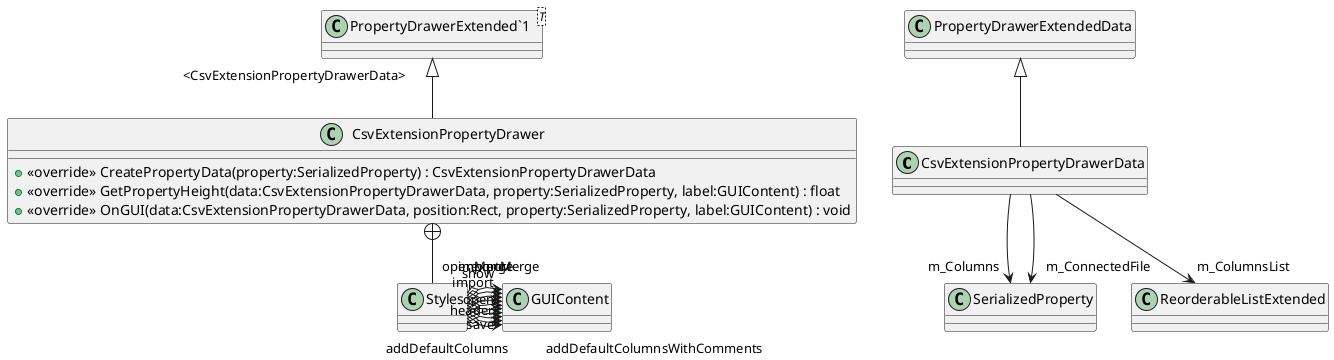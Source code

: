 @startuml
class CsvExtensionPropertyDrawerData {
}
class CsvExtensionPropertyDrawer {
    + <<override>> CreatePropertyData(property:SerializedProperty) : CsvExtensionPropertyDrawerData
    + <<override>> GetPropertyHeight(data:CsvExtensionPropertyDrawerData, property:SerializedProperty, label:GUIContent) : float
    + <<override>> OnGUI(data:CsvExtensionPropertyDrawerData, position:Rect, property:SerializedProperty, label:GUIContent) : void
}
class "PropertyDrawerExtended`1"<T> {
}
class Styles {
}
PropertyDrawerExtendedData <|-- CsvExtensionPropertyDrawerData
CsvExtensionPropertyDrawerData --> "m_Columns" SerializedProperty
CsvExtensionPropertyDrawerData --> "m_ConnectedFile" SerializedProperty
CsvExtensionPropertyDrawerData --> "m_ColumnsList" ReorderableListExtended
"PropertyDrawerExtended`1" "<CsvExtensionPropertyDrawerData>" <|-- CsvExtensionPropertyDrawer
CsvExtensionPropertyDrawer +-- Styles
Styles o-> "addDefaultColumns" GUIContent
Styles o-> "addDefaultColumnsWithComments" GUIContent
Styles o-> "header" GUIContent
Styles o-> "save" GUIContent
Styles o-> "open" GUIContent
Styles o-> "openMerge" GUIContent
Styles o-> "import" GUIContent
Styles o-> "importMerge" GUIContent
Styles o-> "export" GUIContent
Styles o-> "show" GUIContent
@enduml
